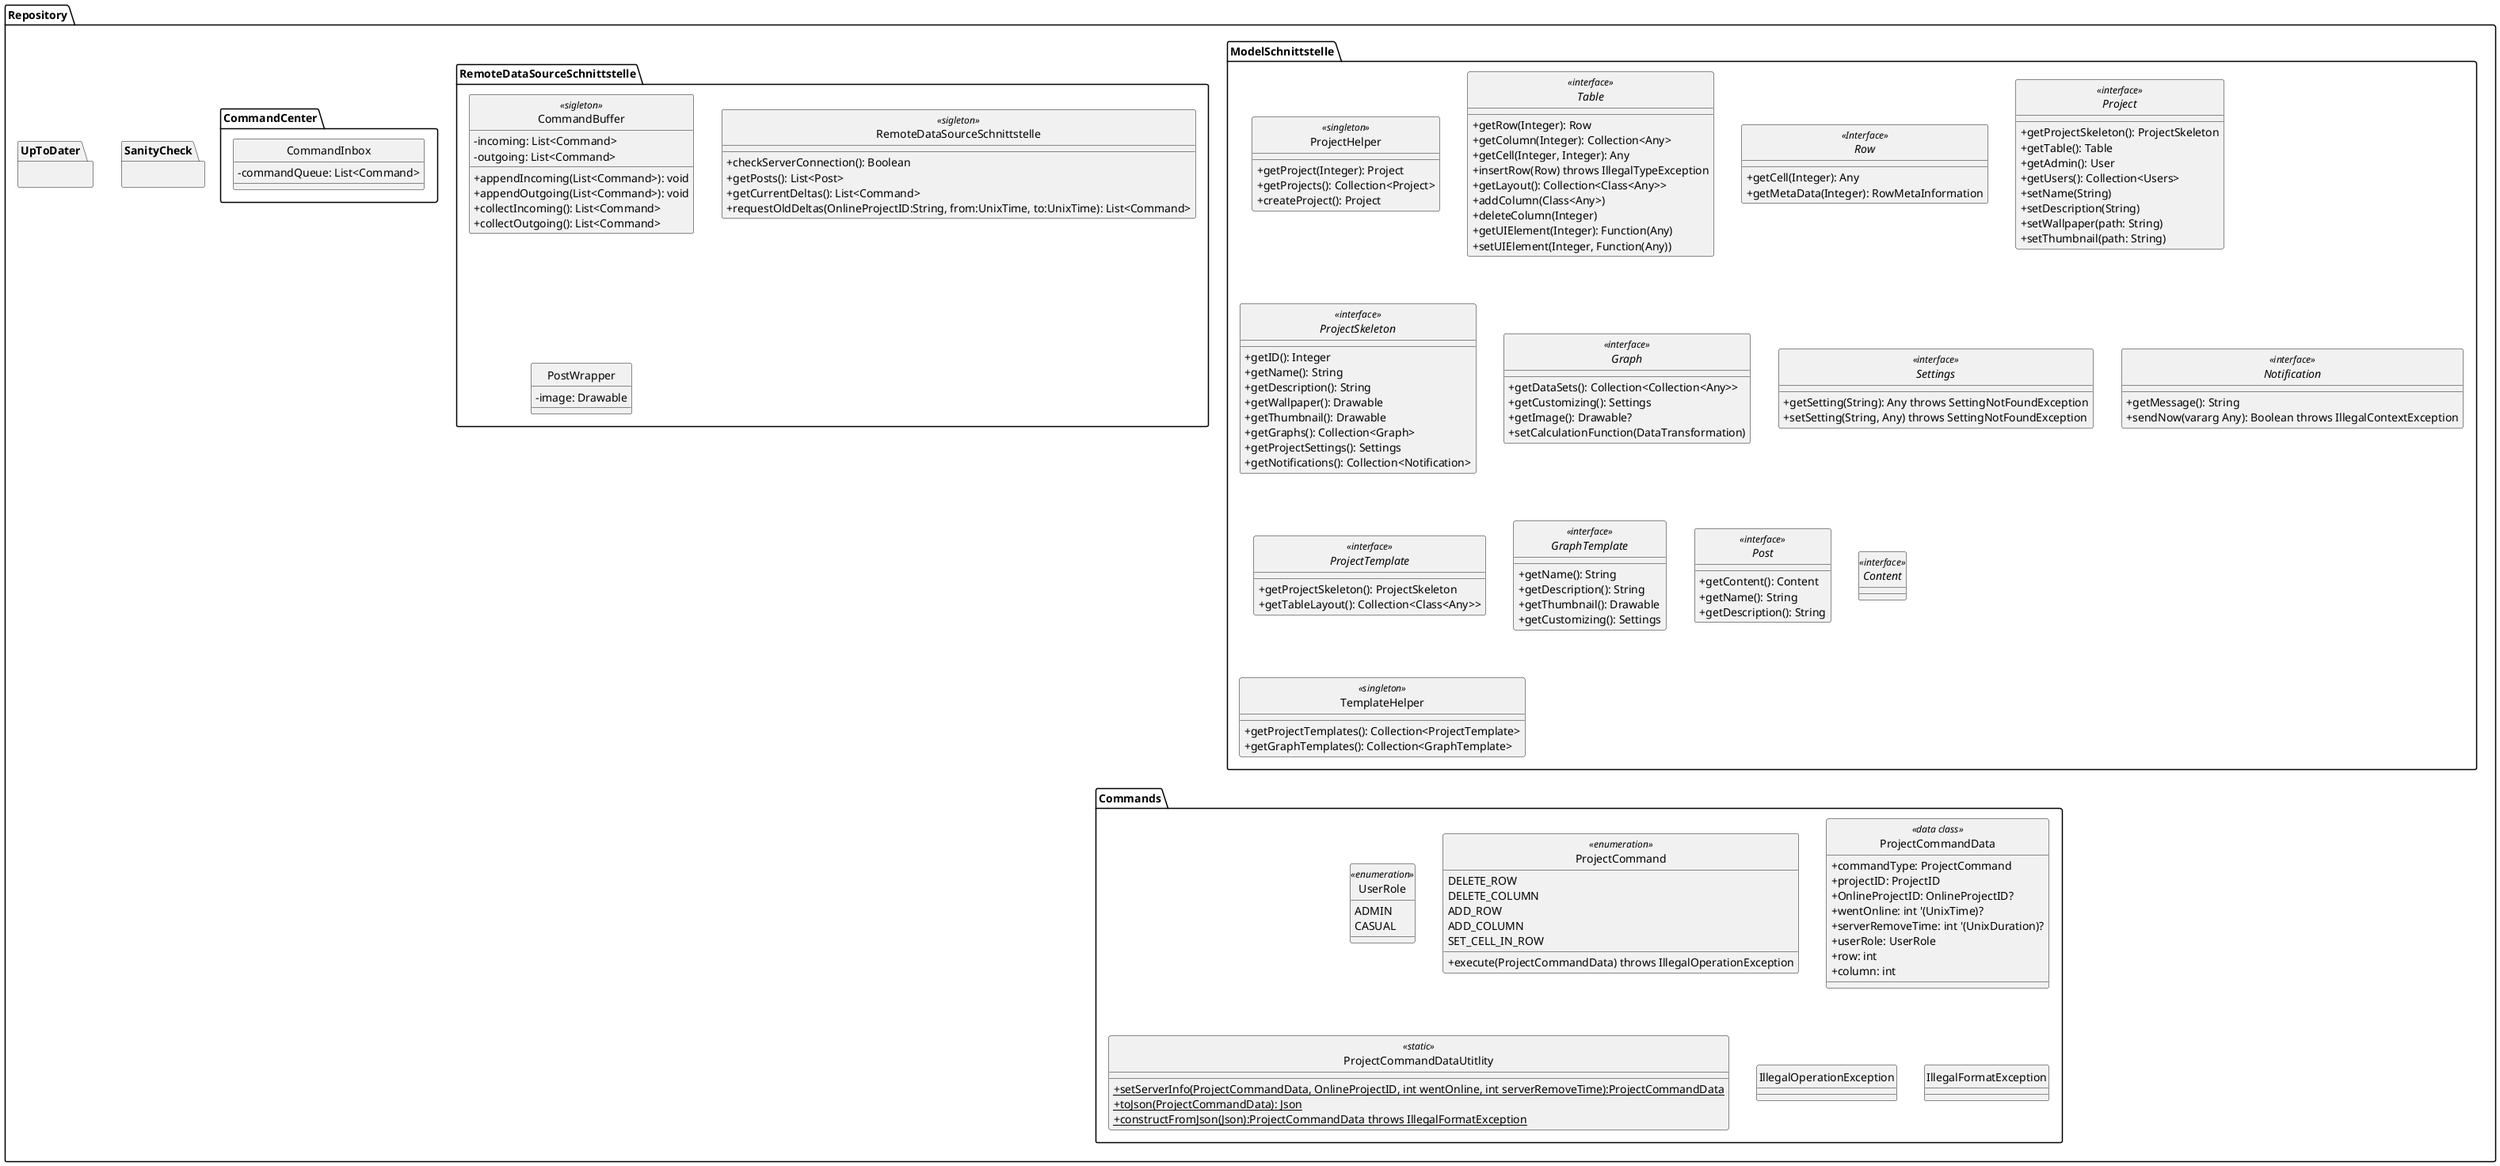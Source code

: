 @startuml

skinparam monochrome true
skinparam shadowing false
skinparam genericDisplay old
skinparam classAttributeIconSize 0
hide circle


package Repository {
    package ModelSchnittstelle {
      class ProjectHelper <<singleton>> {
        +getProject(Integer): Project
        +getProjects(): Collection<Project>
        +createProject(): Project
      }

      interface Table <<interface>> {
        +getRow(Integer): Row
        +getColumn(Integer): Collection<Any>
        +getCell(Integer, Integer): Any
        +insertRow(Row) throws IllegalTypeException
        +getLayout(): Collection<Class<Any>>
        +addColumn(Class<Any>)
        +deleteColumn(Integer)
        'This is something I am not sure about. How do our InputElements look like?
        +getUIElement(Integer): Function(Any)
        +setUIElement(Integer, Function(Any))
      }

      interface Row <<Interface>> {
        +getCell(Integer): Any
        +getMetaData(Integer): RowMetaInformation
      }

      interface Project <<interface>> {
        +getProjectSkeleton(): ProjectSkeleton
        +getTable(): Table
        +getAdmin(): User
        +getUsers(): Collection<Users>
        +setName(String)
        +setDescription(String)
        +setWallpaper(path: String)
        +setThumbnail(path: String)
      }

      interface ProjectSkeleton <<interface>> {
        +getID(): Integer
        +getName(): String
        +getDescription(): String
        +getWallpaper(): Drawable
        +getThumbnail(): Drawable
        +getGraphs(): Collection<Graph>
        +getProjectSettings(): Settings
        +getNotifications(): Collection<Notification>
      }

      interface Graph <<interface>> {
        'Does this always recompute the DataSets? If not how does it decide when to recompute?
        +getDataSets(): Collection<Collection<Any>>
        +getCustomizing(): Settings
        +getImage(): Drawable?
        +setCalculationFunction(DataTransformation)
      }

      interface Settings <<interface>> {
        +getSetting(String): Any throws SettingNotFoundException
        +setSetting(String, Any) throws SettingNotFoundException
      }

      interface Notification <<interface>> {
        +getMessage(): String
        +sendNow(vararg Any): Boolean throws IllegalContextException
      }

      'This is kind of the same as a project without Data. However, a project really isn't
      'a subtype of ProjectTemplate. How do we want to do this? Do we know any Patterns that
      'fit this problem?
      interface ProjectTemplate <<interface>> {
        +getProjectSkeleton(): ProjectSkeleton
        +getTableLayout(): Collection<Class<Any>>
      }

      interface GraphTemplate <<interface>> {
        +getName(): String
        +getDescription(): String
        +getThumbnail(): Drawable
        +getCustomizing(): Settings

      }

      interface Post <<interface>> {
        +getContent(): Content
        +getName(): String
        +getDescription(): String
      }

      interface Content <<interface>> {

      }
      '-von Anton definiert------------------------------------------------------------------------------'
      class TemplateHelper <<singleton>> {
                  +getProjectTemplates(): Collection<ProjectTemplate>
                  +getGraphTemplates(): Collection<GraphTemplate>
                }
    }
'=================================================================================================='
  package SanityCheck {

  }
'=================================================================================================='
  package UpToDater {
        'Wenn ich einmal länger als 72h am Stück offline war merke ich mir diese Intervalle
        'dann Frage ich jemanden auf dem Server an, der in diesen 72h keine Blindspots hat
  }
'=================================================================================================='
package RemoteDataSourceSchnittstelle {
    class CommandBuffer <<sigleton>> {
    -incoming: List<Command>
    -outgoing: List<Command>

    +appendIncoming(List<Command>): void
    +appendOutgoing(List<Command>): void
    +collectIncoming(): List<Command>
    +collectOutgoing(): List<Command>
    }
    class RemoteDataSourceSchnittstelle <<sigleton>> {

    'Gibt an ob zum Zeitpukt des Methodenaufrufs eine Serververbindung aufgabaut werden konnte
    +checkServerConnection(): Boolean
    +getPosts(): List<Post>
    'gibt alle aktuellen Deltas der Projekte an denen Nutzender teilnimmt
    +getCurrentDeltas(): List<Command>
    'Fragt Deltas von einem Online Project an, die in einem bestimmten Zeitraum erstellt wurden
    +requestOldDeltas(OnlineProjectID:String, from:UnixTime, to:UnixTime): List<Command>
    }
    class PostWrapper {
        -image: Drawable
        }
    }
'=================================================================================================='
  /'package Commands {

    enum UserRole <<enumeration>> {
        ADMIN
        CASUAL
    }

    enum ProjectCommandType <<enumeration>>{
    DELETE_ROW
    DELETE_COLUMN
    ADD_ROW
    ADD_COLUMN
    SET_CELL_IN_ROW
    }

    class ProjectCommandData <<data class>>{
    }

    class TableCommandData <<data class>>{
    }
    class SetCellInRowCommandData <<data class>>{
    }

    class IllegalOperationException {
    }

    abstract class ProjectCommand <<abstract>> {
    -OnlineProjectID: String?
    -WentOnline: UnixTime?
    -WentOffline: UnixTime?
    'Wäre gut, wenn Merlin du diese Zeiten von Antonia mitgeteilt  bekommst und sie mir dann hier mitgeben kannst
    -permissions: Permission

    +CONSTRUCTOR(int ProjectCommandType.ordinal, Json)
    +setOnlineProjectID(String): void
    +setWentOnline(UnixTime): void
    +setWentOffline(UnixTime): void
    +checkPermissions(): Boolean
    +getProjectCommandData(): ProjectCommandData
    +{static}toJson(): (int ProjectCommandType.ordinal, Json)
    }

    abstract class TableCommand <<abstract>> {
                -table: Table
                -userRole: UserRole
                -requiredRole: UserRole
                -index: Integer

                +run(): void throws IllegalOperationException
                {abstract} -execute(): void
        }
    class DeleteRow {
        -execute(): void
    }
    class DeleteColumn {
        -execute(): void
    }
    class AddRow {
        -execute(): void
    }
    class AddColumn {
        -execute(): void
    }
    class SetCellInRow {
        -positionInRow: Integer
        -execute(): void
    }
    abstract class GraphCommand <<abstract>> {
    -GraphID: Integer
    }
    abstract class GUICommand <<abstract>> {
    -ButtonID: Integer
    }
    abstract class SettingCommand <<abstract>> {
    }

    note right of TableCommand::run
    if userRole >= requiredRole
        execute();
    else
        throw IllegalOperationException;
    end note
    ProjectCommand<|-- TableCommand
    ProjectCommand<|-- GraphCommand
    ProjectCommand<|-- GUICommand
    ProjectCommand<|-- SettingCommand
    TableCommand <|-- DeleteRow
    TableCommand <|-- DeleteColumn
    TableCommand <|-- AddRow
    TableCommand <|-- AddColumn
    TableCommand <|-- SetCellInRow

    ProjectCommandData<|-- TableCommandData
    TableCommandData <|-- SetCellInRowCommandData
  }
 '/
 package Commands {
 enum UserRole <<enumeration>> {
         ADMIN
         CASUAL
     }
 enum ProjectCommand <<enumeration>> {
    DELETE_ROW
    DELETE_COLUMN
    ADD_ROW
    ADD_COLUMN
    SET_CELL_IN_ROW
    +execute(ProjectCommandData) throws IllegalOperationException
 }
 class ProjectCommandData <<data class>> {
    +commandType: ProjectCommand
    +projectID: ProjectID
    +OnlineProjectID: OnlineProjectID?
    {field}+wentOnline: int '(UnixTime)?
    {field}+serverRemoveTime: int '(UnixDuration)?
    +userRole: UserRole
    +row: int
    +column: int
 }
 class ProjectCommandDataUtitlity <<static>> {
    +{static} setServerInfo(ProjectCommandData, OnlineProjectID, int wentOnline, int serverRemoveTime):ProjectCommandData
    +{static} toJson(ProjectCommandData): Json
    +{static} constructFromJson(Json):ProjectCommandData throws IllegalFormatException
 }
 class IllegalOperationException {
     }
 class IllegalFormatException {
     }
 }
  package CommandCenter {
    class CommandInbox {
        -commandQueue: List<Command>
    }
  }

}

@enduml